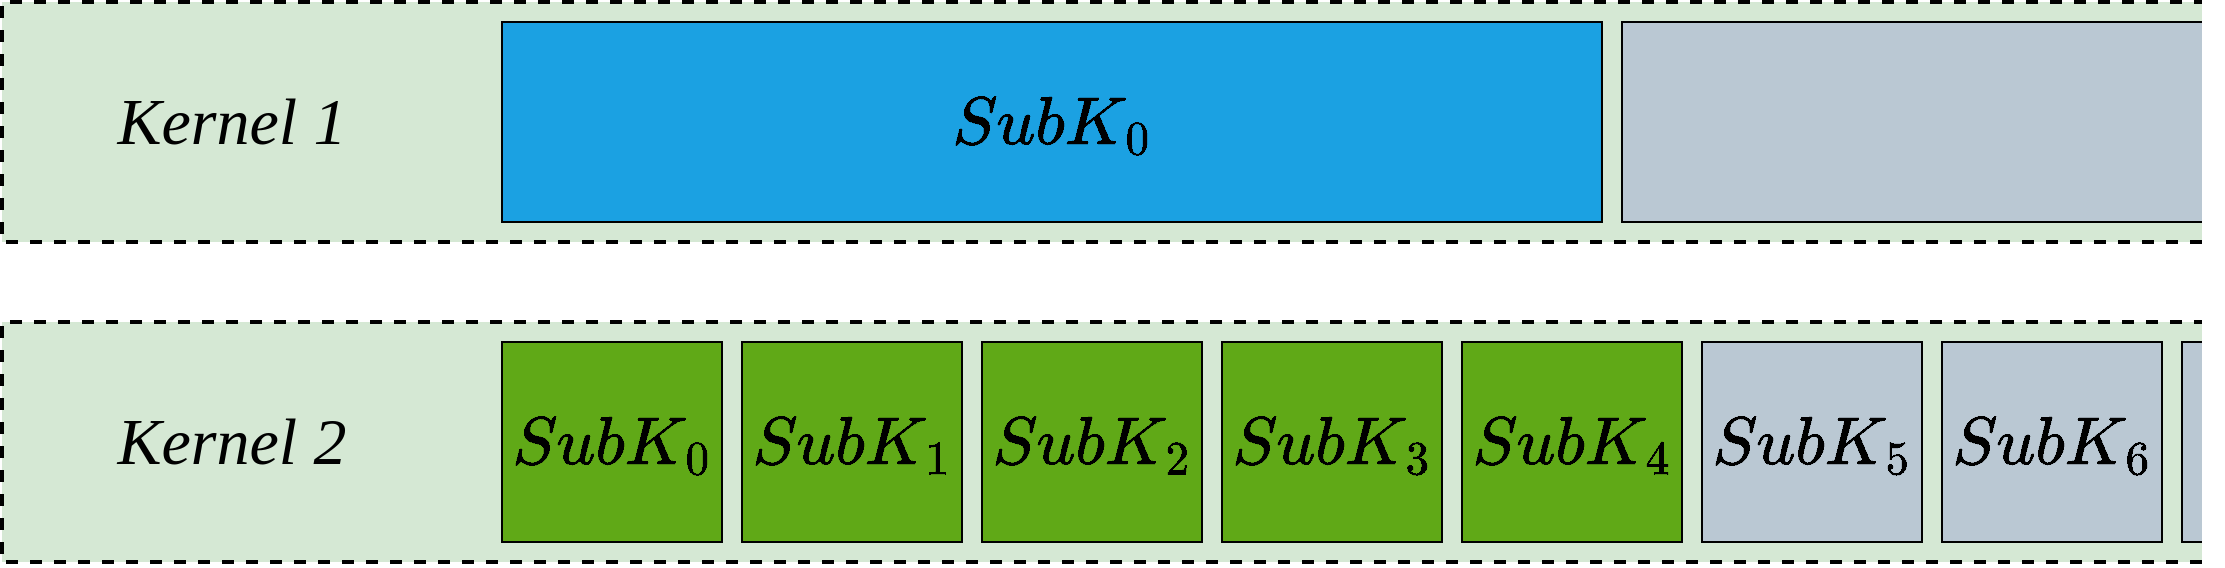 <mxfile>
    <diagram id="xT-nPOJqMfoYWxuyH0EP" name="Page-1">
        <mxGraphModel dx="1702" dy="702" grid="1" gridSize="10" guides="1" tooltips="1" connect="1" arrows="1" fold="1" page="1" pageScale="1" pageWidth="827" pageHeight="1169" math="1" shadow="0">
            <root>
                <mxCell id="0"/>
                <mxCell id="1" parent="0"/>
                <mxCell id="5" value="" style="rounded=0;whiteSpace=wrap;html=1;strokeColor=none;fillColor=#d5e8d4;" parent="1" vertex="1">
                    <mxGeometry x="120" y="200" width="1100" height="120" as="geometry"/>
                </mxCell>
                <mxCell id="9" value="" style="rounded=0;whiteSpace=wrap;html=1;strokeColor=none;fillColor=#d5e8d4;" parent="1" vertex="1">
                    <mxGeometry x="120" y="360" width="1100" height="120" as="geometry"/>
                </mxCell>
                <mxCell id="10" value="Kernel 1" style="text;html=1;align=center;verticalAlign=middle;whiteSpace=wrap;rounded=0;fontFamily=Times New Roman;fontStyle=2;fontSize=33;fontColor=#000000;" parent="1" vertex="1">
                    <mxGeometry x="140" y="245" width="190" height="30" as="geometry"/>
                </mxCell>
                <mxCell id="13" value="Kernel 2" style="text;html=1;align=center;verticalAlign=middle;whiteSpace=wrap;rounded=0;fontFamily=Times New Roman;fontStyle=2;fontSize=33;fontColor=#000000;" parent="1" vertex="1">
                    <mxGeometry x="140" y="405" width="190" height="30" as="geometry"/>
                </mxCell>
                <mxCell id="14" value="$$K_0$$" style="rounded=0;whiteSpace=wrap;html=1;fontFamily=Times New Roman;fontSize=33;fontColor=#ffffff;fillColor=#60a917;strokeColor=#2D7600;fontStyle=2" parent="1" vertex="1">
                    <mxGeometry x="370" y="370" width="110" height="100" as="geometry"/>
                </mxCell>
                <mxCell id="15" value="$$K_1$$" style="rounded=0;whiteSpace=wrap;html=1;fontFamily=Times New Roman;fontSize=33;fontColor=#ffffff;fillColor=#60a917;strokeColor=#2D7600;fontStyle=2" parent="1" vertex="1">
                    <mxGeometry x="490" y="370" width="110" height="100" as="geometry"/>
                </mxCell>
                <mxCell id="16" value="$$K_2$$" style="rounded=0;whiteSpace=wrap;html=1;fontFamily=Times New Roman;fontSize=33;fontColor=#ffffff;fillColor=#60a917;strokeColor=#2D7600;fontStyle=2" parent="1" vertex="1">
                    <mxGeometry x="610" y="370" width="110" height="100" as="geometry"/>
                </mxCell>
                <mxCell id="17" value="$$K_3$$" style="rounded=0;whiteSpace=wrap;html=1;fontFamily=Times New Roman;fontSize=33;fontColor=#ffffff;fillColor=#60a917;strokeColor=#2D7600;fontStyle=2" parent="1" vertex="1">
                    <mxGeometry x="730" y="370" width="110" height="100" as="geometry"/>
                </mxCell>
                <mxCell id="18" value="$$K_4$$" style="rounded=0;whiteSpace=wrap;html=1;fontFamily=Times New Roman;fontSize=33;fontColor=#ffffff;fillColor=#60a917;strokeColor=#2D7600;fontStyle=2" parent="1" vertex="1">
                    <mxGeometry x="850" y="370" width="110" height="100" as="geometry"/>
                </mxCell>
                <mxCell id="19" value="$$K_5$$" style="rounded=0;whiteSpace=wrap;html=1;fontFamily=Times New Roman;fontSize=33;fillColor=#bac8d3;strokeColor=#23445d;fontStyle=2" parent="1" vertex="1">
                    <mxGeometry x="970" y="370" width="110" height="100" as="geometry"/>
                </mxCell>
                <mxCell id="20" value="$$SubK_6$$" style="rounded=0;whiteSpace=wrap;html=1;fontFamily=Times New Roman;fontSize=33;fillColor=#bac8d3;strokeColor=#000000;fontStyle=2;fontColor=#000000;" parent="1" vertex="1">
                    <mxGeometry x="1090" y="370" width="110" height="100" as="geometry"/>
                </mxCell>
                <mxCell id="22" value="" style="rounded=0;whiteSpace=wrap;html=1;fontFamily=Times New Roman;fontSize=33;fillColor=#bac8d3;strokeColor=none;fontStyle=2" parent="1" vertex="1">
                    <mxGeometry x="1210" y="370" width="10" height="100" as="geometry"/>
                </mxCell>
                <mxCell id="25" value="" style="rounded=0;whiteSpace=wrap;html=1;fontFamily=Times New Roman;fontSize=33;fillColor=#bac8d3;strokeColor=none;fontStyle=2" parent="1" vertex="1">
                    <mxGeometry x="930" y="210" width="290" height="100" as="geometry"/>
                </mxCell>
                <mxCell id="26" value="$$K_0$$" style="rounded=0;whiteSpace=wrap;html=1;fontFamily=Times New Roman;fontSize=33;fontColor=#ffffff;fillColor=#60a917;strokeColor=#2D7600;fontStyle=2" parent="1" vertex="1">
                    <mxGeometry x="370" y="370" width="110" height="100" as="geometry"/>
                </mxCell>
                <mxCell id="27" value="$$K_1$$" style="rounded=0;whiteSpace=wrap;html=1;fontFamily=Times New Roman;fontSize=33;fontColor=#ffffff;fillColor=#60a917;strokeColor=#2D7600;fontStyle=2" parent="1" vertex="1">
                    <mxGeometry x="490" y="370" width="110" height="100" as="geometry"/>
                </mxCell>
                <mxCell id="28" value="$$K_0$$" style="rounded=0;whiteSpace=wrap;html=1;fontFamily=Times New Roman;fontSize=33;fontColor=#ffffff;fillColor=#60a917;strokeColor=#2D7600;fontStyle=2" parent="1" vertex="1">
                    <mxGeometry x="370" y="370" width="110" height="100" as="geometry"/>
                </mxCell>
                <mxCell id="29" value="$$K_1$$" style="rounded=0;whiteSpace=wrap;html=1;fontFamily=Times New Roman;fontSize=33;fontColor=#ffffff;fillColor=#60a917;strokeColor=#2D7600;fontStyle=2" parent="1" vertex="1">
                    <mxGeometry x="490" y="370" width="110" height="100" as="geometry"/>
                </mxCell>
                <mxCell id="30" value="$$K_2$$" style="rounded=0;whiteSpace=wrap;html=1;fontFamily=Times New Roman;fontSize=33;fontColor=#ffffff;fillColor=#60a917;strokeColor=#2D7600;fontStyle=2" parent="1" vertex="1">
                    <mxGeometry x="610" y="370" width="110" height="100" as="geometry"/>
                </mxCell>
                <mxCell id="31" value="$$K_3$$" style="rounded=0;whiteSpace=wrap;html=1;fontFamily=Times New Roman;fontSize=33;fontColor=#ffffff;fillColor=#60a917;strokeColor=#2D7600;fontStyle=2" parent="1" vertex="1">
                    <mxGeometry x="730" y="370" width="110" height="100" as="geometry"/>
                </mxCell>
                <mxCell id="32" value="$$SubK_0$$" style="rounded=0;whiteSpace=wrap;html=1;fontFamily=Times New Roman;fontSize=33;fontColor=#000000;fillColor=#60a917;strokeColor=#000000;fontStyle=2" parent="1" vertex="1">
                    <mxGeometry x="370" y="370" width="110" height="100" as="geometry"/>
                </mxCell>
                <mxCell id="33" value="$$SubK_1$$" style="rounded=0;whiteSpace=wrap;html=1;fontFamily=Times New Roman;fontSize=33;fontColor=#000000;fillColor=#60a917;strokeColor=#000000;fontStyle=2" parent="1" vertex="1">
                    <mxGeometry x="490" y="370" width="110" height="100" as="geometry"/>
                </mxCell>
                <mxCell id="34" value="$$SubK_2$$" style="rounded=0;whiteSpace=wrap;html=1;fontFamily=Times New Roman;fontSize=33;fontColor=#000000;fillColor=#60a917;strokeColor=#000000;fontStyle=2" parent="1" vertex="1">
                    <mxGeometry x="610" y="370" width="110" height="100" as="geometry"/>
                </mxCell>
                <mxCell id="35" value="$$SubK_3$$" style="rounded=0;whiteSpace=wrap;html=1;fontFamily=Times New Roman;fontSize=33;fontColor=#000000;fillColor=#60a917;strokeColor=#000000;fontStyle=2" parent="1" vertex="1">
                    <mxGeometry x="730" y="370" width="110" height="100" as="geometry"/>
                </mxCell>
                <mxCell id="36" value="$$SubK_4$$" style="rounded=0;whiteSpace=wrap;html=1;fontFamily=Times New Roman;fontSize=33;fontColor=#000000;fillColor=#60a917;strokeColor=#000000;fontStyle=2" parent="1" vertex="1">
                    <mxGeometry x="850" y="370" width="110" height="100" as="geometry"/>
                </mxCell>
                <mxCell id="37" value="$$SubK_5$$" style="rounded=0;whiteSpace=wrap;html=1;fontFamily=Times New Roman;fontSize=33;fillColor=#bac8d3;strokeColor=#000000;fontStyle=2;fontColor=#000000;" parent="1" vertex="1">
                    <mxGeometry x="970" y="370" width="110" height="100" as="geometry"/>
                </mxCell>
                <mxCell id="38" value="$$SubK_0$$" style="rounded=0;whiteSpace=wrap;html=1;fontFamily=Times New Roman;fontSize=33;fontColor=#000000;fillColor=#1ba1e2;strokeColor=#000000;fontStyle=2" parent="1" vertex="1">
                    <mxGeometry x="370" y="210" width="550" height="100" as="geometry"/>
                </mxCell>
                <mxCell id="47" value="" style="endArrow=none;html=1;jumpStyle=none;bendable=1;rounded=0;exitX=1;exitY=1;exitDx=0;exitDy=0;" edge="1" parent="1" source="25">
                    <mxGeometry width="50" height="50" relative="1" as="geometry">
                        <mxPoint x="1170" y="260" as="sourcePoint"/>
                        <mxPoint x="1220" y="210" as="targetPoint"/>
                        <Array as="points">
                            <mxPoint x="930" y="310"/>
                            <mxPoint x="930" y="210"/>
                        </Array>
                    </mxGeometry>
                </mxCell>
                <mxCell id="48" value="" style="endArrow=none;html=1;jumpStyle=none;bendable=1;rounded=0;exitX=1;exitY=1;exitDx=0;exitDy=0;" edge="1" parent="1">
                    <mxGeometry width="50" height="50" relative="1" as="geometry">
                        <mxPoint x="1220" y="470" as="sourcePoint"/>
                        <mxPoint x="1220" y="370" as="targetPoint"/>
                        <Array as="points">
                            <mxPoint x="1210" y="470"/>
                            <mxPoint x="1210" y="370"/>
                        </Array>
                    </mxGeometry>
                </mxCell>
                <mxCell id="2" value="" style="endArrow=none;dashed=1;html=1;strokeWidth=2;exitX=1;exitY=1;exitDx=0;exitDy=0;rounded=0;" parent="1" edge="1" source="5">
                    <mxGeometry width="50" height="50" relative="1" as="geometry">
                        <mxPoint x="1240" y="320" as="sourcePoint"/>
                        <mxPoint x="1220" y="200" as="targetPoint"/>
                        <Array as="points">
                            <mxPoint x="120" y="320"/>
                            <mxPoint x="120" y="200"/>
                        </Array>
                    </mxGeometry>
                </mxCell>
                <mxCell id="50" value="" style="endArrow=none;dashed=1;html=1;strokeWidth=2;exitX=1;exitY=1;exitDx=0;exitDy=0;rounded=0;" edge="1" parent="1">
                    <mxGeometry width="50" height="50" relative="1" as="geometry">
                        <mxPoint x="1220.0" y="480.0" as="sourcePoint"/>
                        <mxPoint x="1220" y="360" as="targetPoint"/>
                        <Array as="points">
                            <mxPoint x="120" y="480"/>
                            <mxPoint x="120" y="360"/>
                        </Array>
                    </mxGeometry>
                </mxCell>
            </root>
        </mxGraphModel>
    </diagram>
</mxfile>
